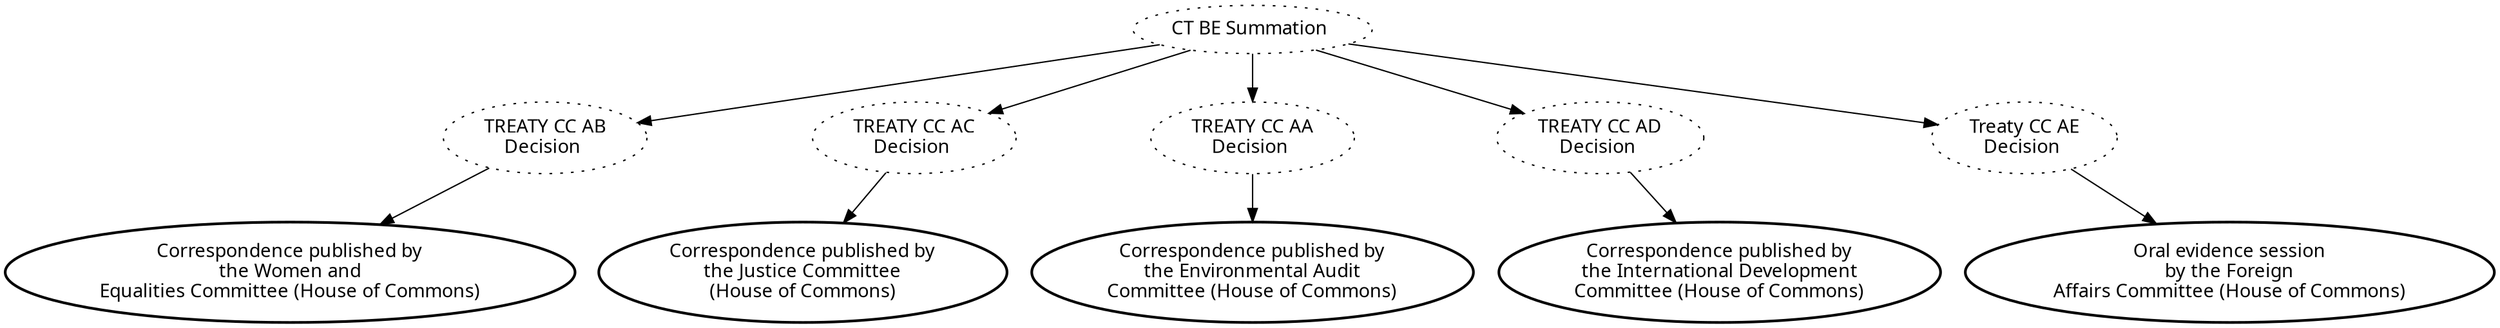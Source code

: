 digraph{graph[fontname="calibri"];node[fontname="calibri"];edge[fontname="calibri"];edge [style=solid, color=black];"2352"->"3212"[label=""];edge[style=solid, color=black];edge [style=solid, color=black];"2352"->"3814"[label=""];edge[style=solid, color=black];edge [style=solid, color=black];"2352"->"3211"[label=""];edge[style=solid, color=black];edge [style=solid, color=black];"2352"->"4247"[label=""];edge[style=solid, color=black];edge [style=solid, color=black];"2352"->"4251"[label=""];edge[style=solid, color=black];edge [style=solid, color=black];"3211"->"4248"[label=""];edge[style=solid, color=black];edge [style=solid, color=black];"3212"->"3214"[label=""];edge[style=solid, color=black];edge [style=solid, color=black];"3814"->"3815"[label=""];edge[style=solid, color=black];edge [style=solid, color=black];"4247"->"4249"[label=""];edge[style=solid, color=black];edge [style=solid, color=black];"4251"->"4250"[label=""];edge[style=solid, color=black];"2352" [label="CT BE Summation ", style=dotted];"3211" [label="TREATY CC AA\nDecision ", style=dotted];"3212" [label="TREATY CC AB\nDecision ", style=dotted];"3814" [label="TREATY CC AC\nDecision ", style=dotted];"4247" [label="TREATY CC AD\nDecision ", style=dotted];"4251" [label="Treaty CC AE\nDecision ", style=dotted];"4248" [label="Correspondence published by\nthe Environmental Audit\nCommittee (House of Commons)", style=bold];"3214" [label="Correspondence published by\nthe Women and\nEqualities Committee (House of Commons)", style=bold];"3815" [label="Correspondence published by\nthe Justice Committee\n(House of Commons)", style=bold];"4249" [label="Correspondence published by\nthe International Development\nCommittee (House of Commons)", style=bold];"4250" [label="Oral evidence session\nby the Foreign\nAffairs Committee (House of Commons)", style=bold];}
